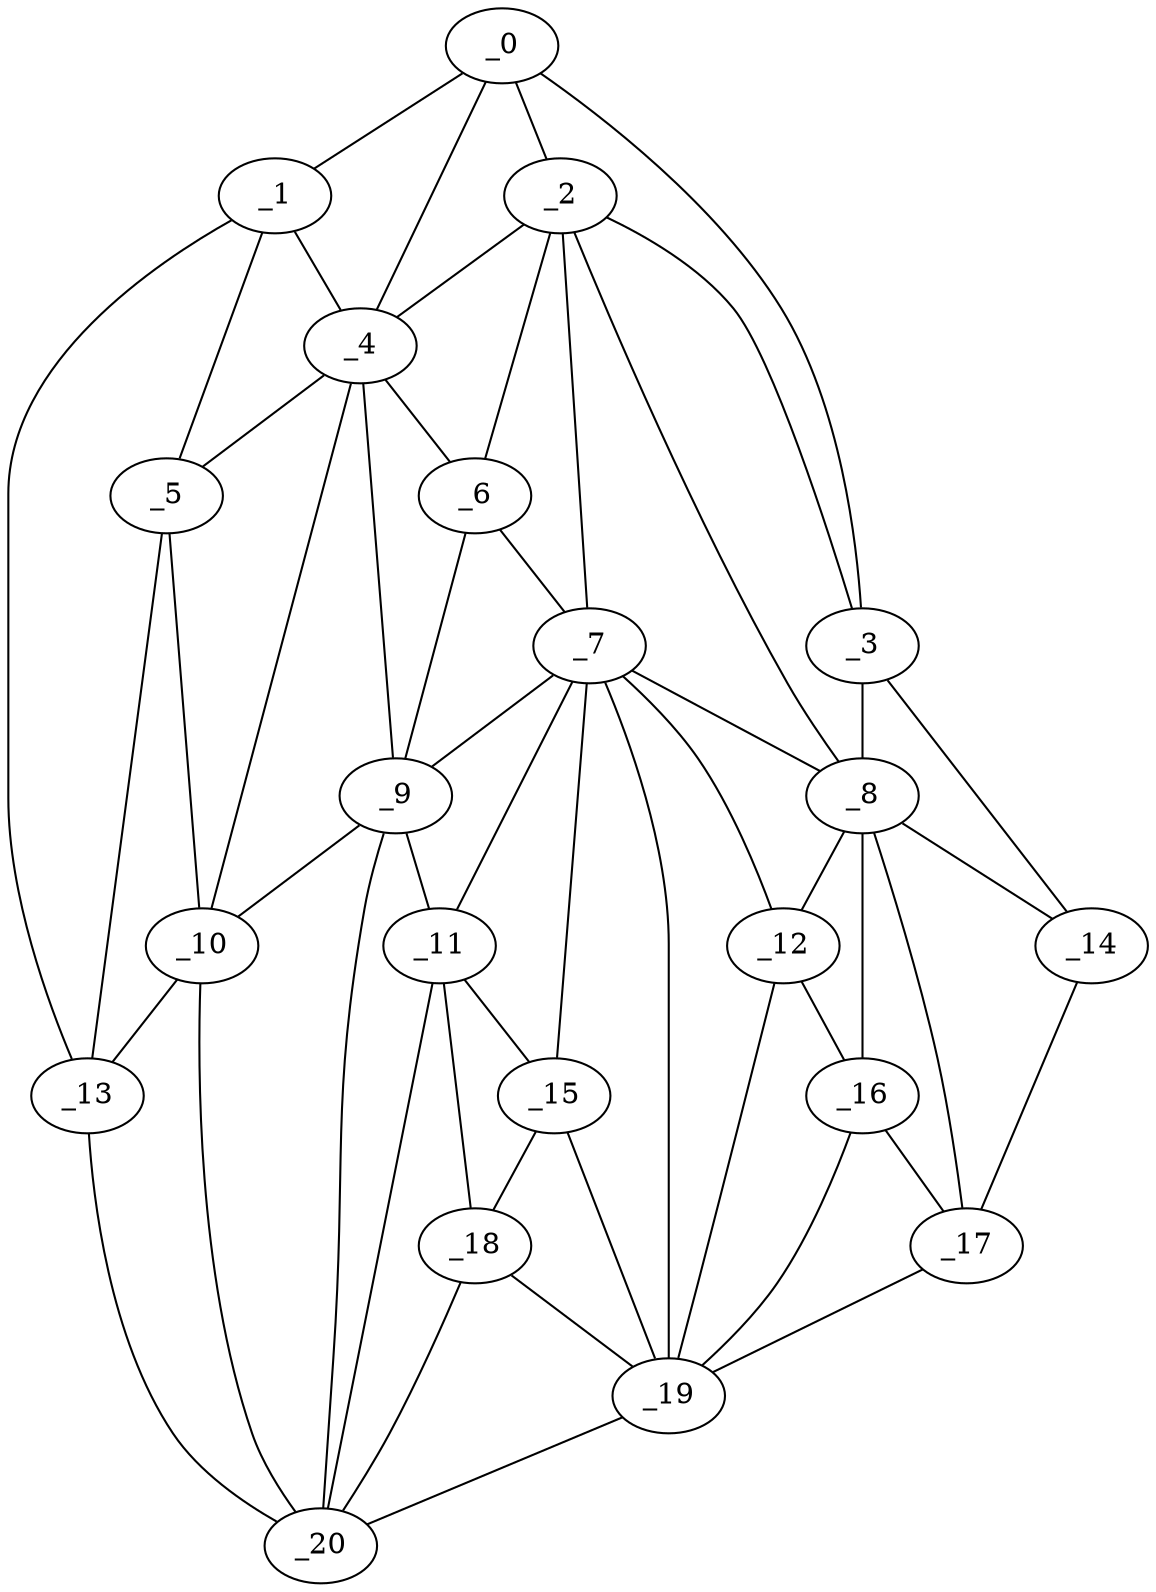 graph "obj7__270.gxl" {
	_0	 [x=38,
		y=9];
	_1	 [x=52,
		y=3];
	_0 -- _1	 [valence=1];
	_2	 [x=57,
		y=34];
	_0 -- _2	 [valence=2];
	_3	 [x=65,
		y=125];
	_0 -- _3	 [valence=1];
	_4	 [x=66,
		y=23];
	_0 -- _4	 [valence=1];
	_1 -- _4	 [valence=2];
	_5	 [x=67,
		y=10];
	_1 -- _5	 [valence=2];
	_13	 [x=93,
		y=14];
	_1 -- _13	 [valence=1];
	_2 -- _3	 [valence=1];
	_2 -- _4	 [valence=2];
	_6	 [x=67,
		y=28];
	_2 -- _6	 [valence=2];
	_7	 [x=73,
		y=41];
	_2 -- _7	 [valence=1];
	_8	 [x=74,
		y=107];
	_2 -- _8	 [valence=2];
	_3 -- _8	 [valence=2];
	_14	 [x=93,
		y=97];
	_3 -- _14	 [valence=1];
	_4 -- _5	 [valence=2];
	_4 -- _6	 [valence=2];
	_9	 [x=76,
		y=30];
	_4 -- _9	 [valence=2];
	_10	 [x=79,
		y=19];
	_4 -- _10	 [valence=2];
	_5 -- _10	 [valence=2];
	_5 -- _13	 [valence=2];
	_6 -- _7	 [valence=2];
	_6 -- _9	 [valence=2];
	_7 -- _8	 [valence=2];
	_7 -- _9	 [valence=2];
	_11	 [x=91,
		y=40];
	_7 -- _11	 [valence=1];
	_12	 [x=92,
		y=67];
	_7 -- _12	 [valence=2];
	_15	 [x=95,
		y=48];
	_7 -- _15	 [valence=2];
	_19	 [x=96,
		y=58];
	_7 -- _19	 [valence=2];
	_8 -- _12	 [valence=2];
	_8 -- _14	 [valence=2];
	_16	 [x=95,
		y=74];
	_8 -- _16	 [valence=1];
	_17	 [x=95,
		y=90];
	_8 -- _17	 [valence=2];
	_9 -- _10	 [valence=2];
	_9 -- _11	 [valence=2];
	_20	 [x=97,
		y=24];
	_9 -- _20	 [valence=2];
	_10 -- _13	 [valence=1];
	_10 -- _20	 [valence=2];
	_11 -- _15	 [valence=1];
	_18	 [x=96,
		y=37];
	_11 -- _18	 [valence=2];
	_11 -- _20	 [valence=1];
	_12 -- _16	 [valence=2];
	_12 -- _19	 [valence=2];
	_13 -- _20	 [valence=1];
	_14 -- _17	 [valence=1];
	_15 -- _18	 [valence=2];
	_15 -- _19	 [valence=1];
	_16 -- _17	 [valence=2];
	_16 -- _19	 [valence=1];
	_17 -- _19	 [valence=1];
	_18 -- _19	 [valence=2];
	_18 -- _20	 [valence=2];
	_19 -- _20	 [valence=1];
}
